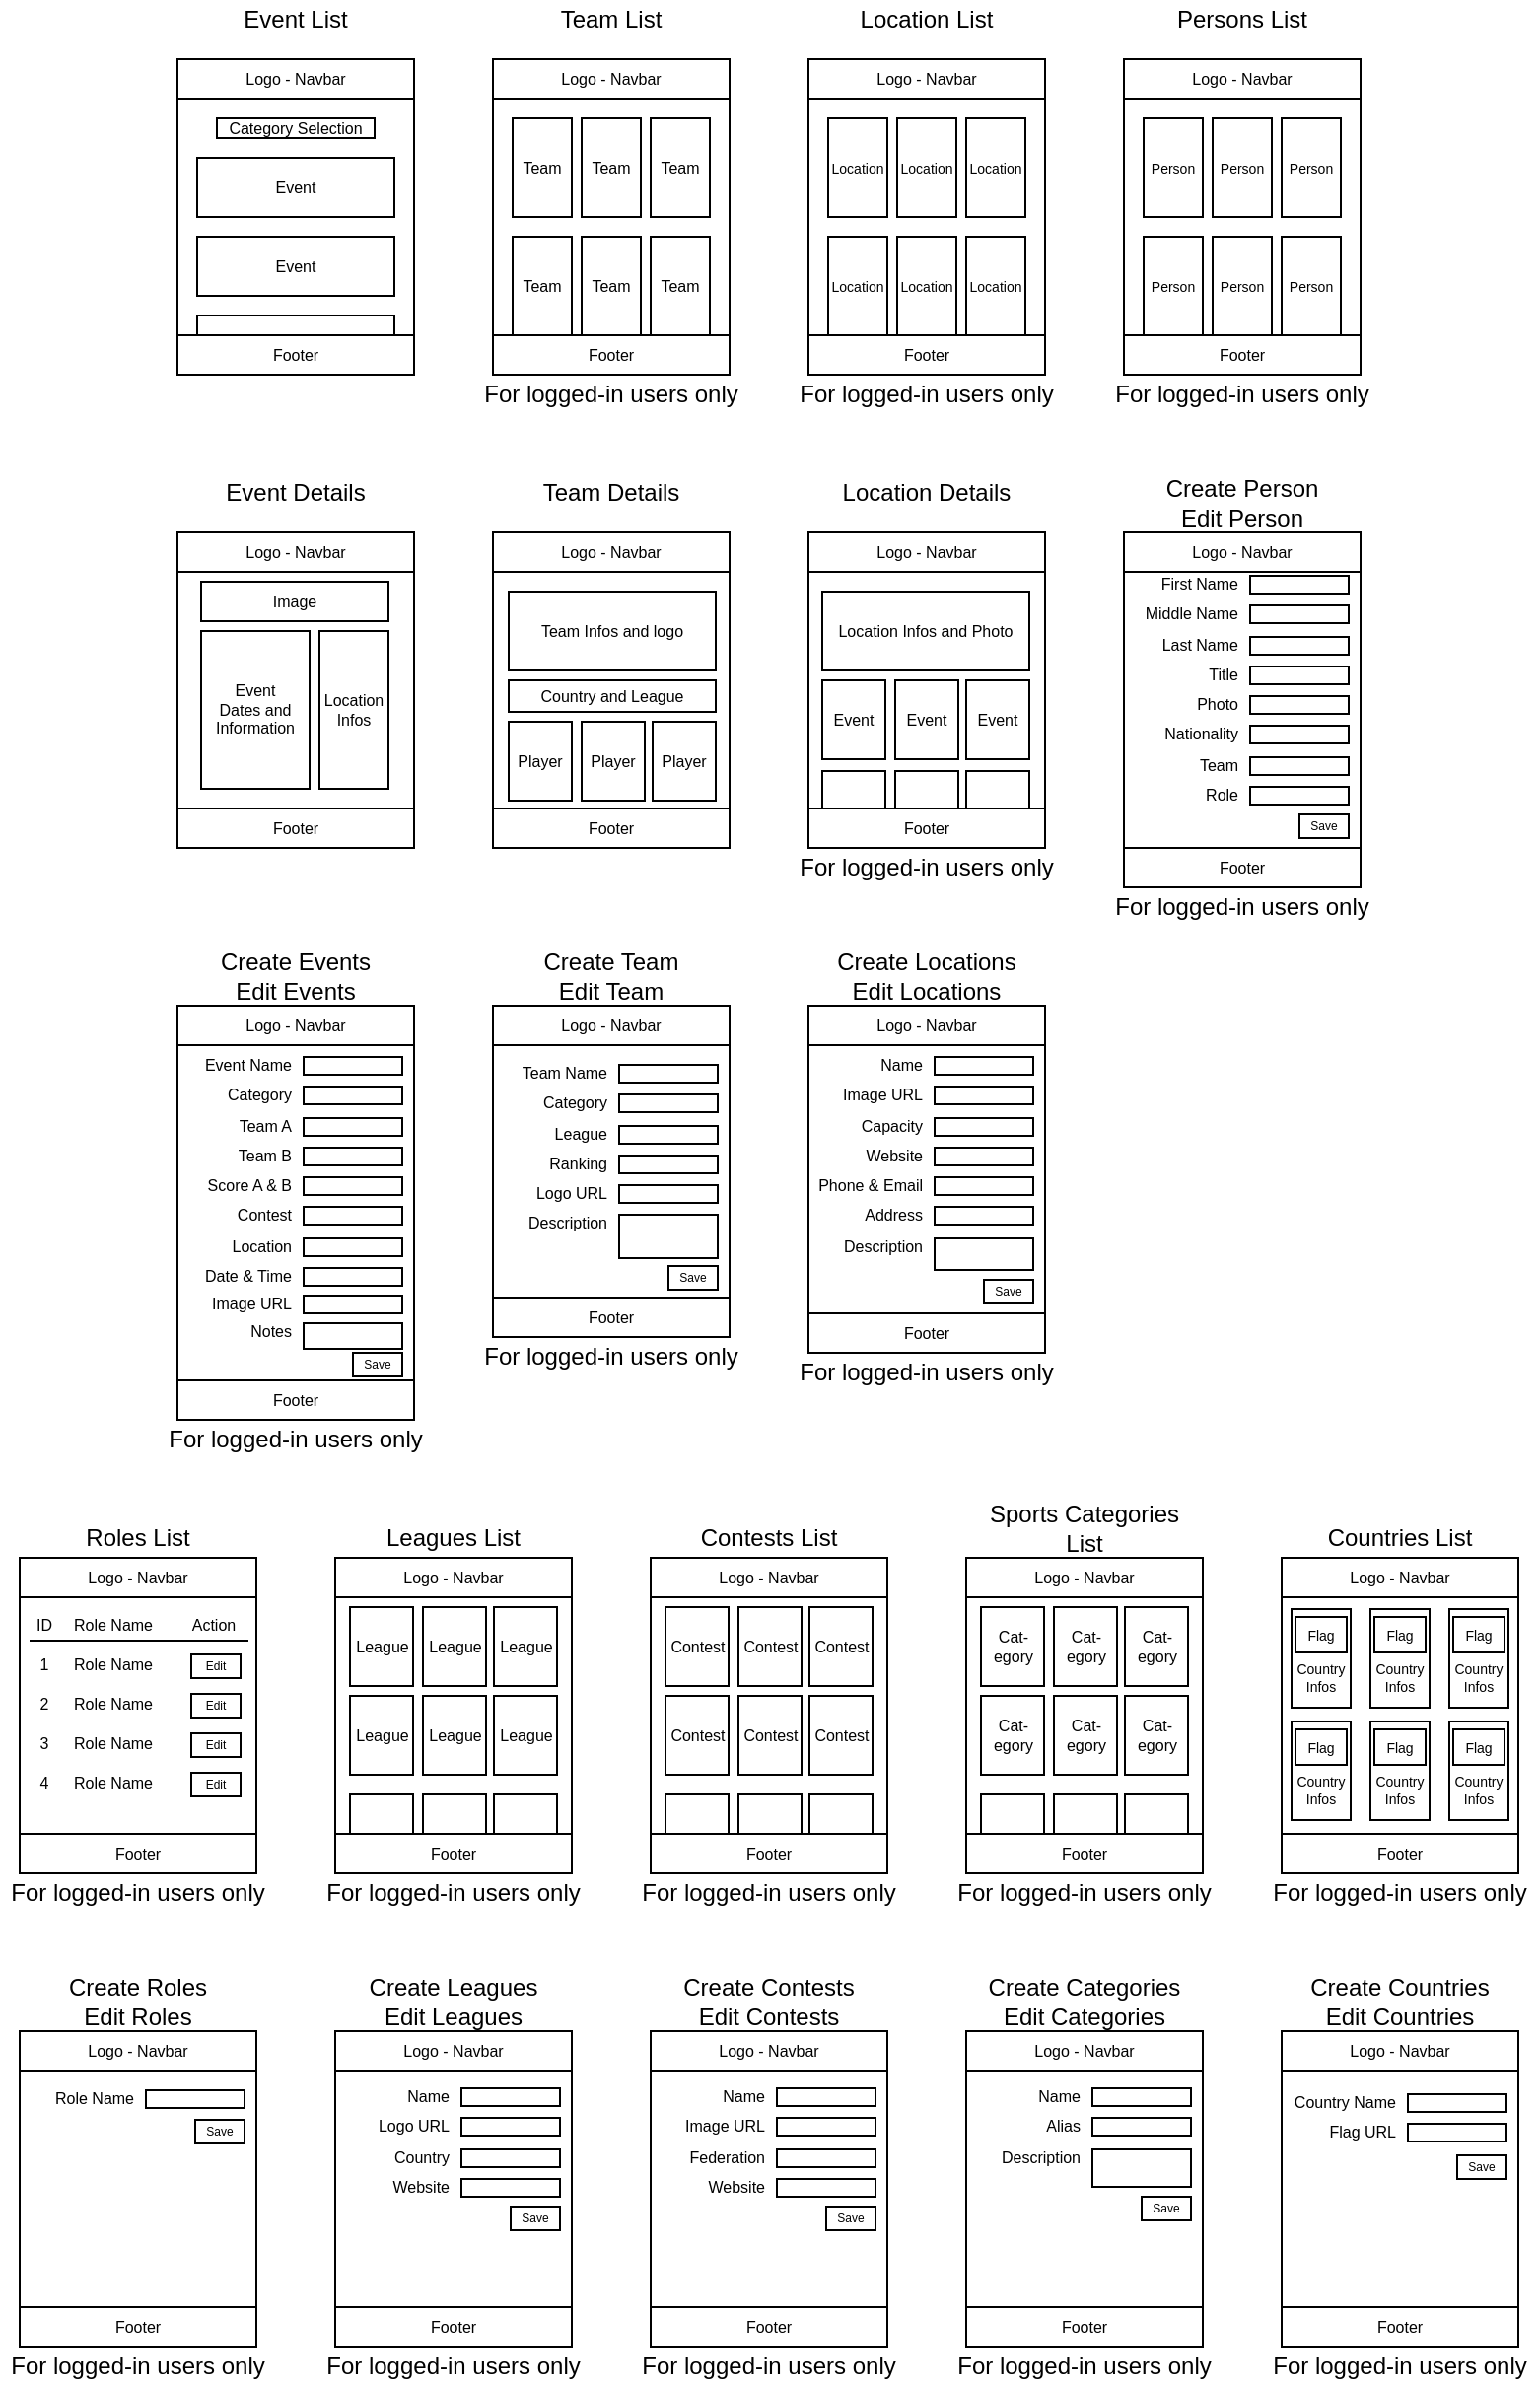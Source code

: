 <mxfile version="13.10.0" type="embed">
    <diagram id="fJSnS00RBcujVn7AnnP6" name="Page-1">
        <mxGraphModel dx="651" dy="329" grid="1" gridSize="10" guides="1" tooltips="1" connect="1" arrows="1" fold="1" page="1" pageScale="1" pageWidth="827" pageHeight="1169" math="0" shadow="0">
            <root>
                <mxCell id="0"/>
                <mxCell id="1" parent="0"/>
                <mxCell id="2" value="" style="rounded=0;whiteSpace=wrap;html=1;" parent="1" vertex="1">
                    <mxGeometry x="120" y="80" width="120" height="160" as="geometry"/>
                </mxCell>
                <mxCell id="3" value="" style="rounded=0;whiteSpace=wrap;html=1;" parent="1" vertex="1">
                    <mxGeometry x="600" y="320" width="120" height="160" as="geometry"/>
                </mxCell>
                <mxCell id="4" value="" style="rounded=0;whiteSpace=wrap;html=1;" parent="1" vertex="1">
                    <mxGeometry x="440" y="560" width="120" height="160" as="geometry"/>
                </mxCell>
                <mxCell id="5" value="" style="rounded=0;whiteSpace=wrap;html=1;" parent="1" vertex="1">
                    <mxGeometry x="280" y="80" width="120" height="160" as="geometry"/>
                </mxCell>
                <mxCell id="6" value="" style="rounded=0;whiteSpace=wrap;html=1;" parent="1" vertex="1">
                    <mxGeometry x="440" y="80" width="120" height="160" as="geometry"/>
                </mxCell>
                <mxCell id="21" value="" style="rounded=0;whiteSpace=wrap;html=1;" parent="1" vertex="1">
                    <mxGeometry x="280" y="320" width="120" height="160" as="geometry"/>
                </mxCell>
                <mxCell id="22" value="" style="rounded=0;whiteSpace=wrap;html=1;" parent="1" vertex="1">
                    <mxGeometry x="440" y="320" width="120" height="160" as="geometry"/>
                </mxCell>
                <mxCell id="23" value="" style="rounded=0;whiteSpace=wrap;html=1;" parent="1" vertex="1">
                    <mxGeometry x="120" y="320" width="120" height="160" as="geometry"/>
                </mxCell>
                <mxCell id="43" value="" style="rounded=0;whiteSpace=wrap;html=1;" parent="1" vertex="1">
                    <mxGeometry x="600" y="80" width="120" height="160" as="geometry"/>
                </mxCell>
                <mxCell id="46" value="" style="rounded=0;whiteSpace=wrap;html=1;" parent="1" vertex="1">
                    <mxGeometry x="360" y="840" width="120" height="160" as="geometry"/>
                </mxCell>
                <mxCell id="47" value="" style="rounded=0;whiteSpace=wrap;html=1;" parent="1" vertex="1">
                    <mxGeometry x="520" y="840" width="120" height="160" as="geometry"/>
                </mxCell>
                <mxCell id="48" value="" style="rounded=0;whiteSpace=wrap;html=1;" parent="1" vertex="1">
                    <mxGeometry x="680" y="840" width="120" height="160" as="geometry"/>
                </mxCell>
                <mxCell id="49" value="" style="rounded=0;whiteSpace=wrap;html=1;" parent="1" vertex="1">
                    <mxGeometry x="280" y="560" width="120" height="160" as="geometry"/>
                </mxCell>
                <mxCell id="51" value="" style="rounded=0;whiteSpace=wrap;html=1;" parent="1" vertex="1">
                    <mxGeometry x="200" y="1080" width="120" height="160" as="geometry"/>
                </mxCell>
                <mxCell id="52" value="" style="rounded=0;whiteSpace=wrap;html=1;" parent="1" vertex="1">
                    <mxGeometry x="360" y="1080" width="120" height="160" as="geometry"/>
                </mxCell>
                <mxCell id="53" value="" style="rounded=0;whiteSpace=wrap;html=1;" parent="1" vertex="1">
                    <mxGeometry x="520" y="1080" width="120" height="160" as="geometry"/>
                </mxCell>
                <mxCell id="54" value="" style="rounded=0;whiteSpace=wrap;html=1;" parent="1" vertex="1">
                    <mxGeometry x="680" y="1080" width="120" height="160" as="geometry"/>
                </mxCell>
                <mxCell id="69" value="" style="rounded=0;whiteSpace=wrap;html=1;" parent="1" vertex="1">
                    <mxGeometry x="120" y="560" width="120" height="190" as="geometry"/>
                </mxCell>
                <mxCell id="134" value="For logged-in users only" style="text;html=1;strokeColor=none;fillColor=none;align=center;verticalAlign=middle;whiteSpace=wrap;rounded=0;" parent="1" vertex="1">
                    <mxGeometry x="270" y="240" width="140" height="20" as="geometry"/>
                </mxCell>
                <mxCell id="140" value="" style="rounded=0;whiteSpace=wrap;html=1;" vertex="1" parent="1">
                    <mxGeometry x="40" y="840" width="120" height="160" as="geometry"/>
                </mxCell>
                <mxCell id="141" value="" style="rounded=0;whiteSpace=wrap;html=1;" vertex="1" parent="1">
                    <mxGeometry x="200" y="840" width="120" height="160" as="geometry"/>
                </mxCell>
                <mxCell id="142" value="" style="rounded=0;whiteSpace=wrap;html=1;" vertex="1" parent="1">
                    <mxGeometry x="40" y="1080" width="120" height="160" as="geometry"/>
                </mxCell>
                <mxCell id="143" value="Event List" style="text;html=1;strokeColor=none;fillColor=none;align=center;verticalAlign=middle;whiteSpace=wrap;rounded=0;" vertex="1" parent="1">
                    <mxGeometry x="120" y="50" width="120" height="20" as="geometry"/>
                </mxCell>
                <mxCell id="144" value="Team List" style="text;html=1;strokeColor=none;fillColor=none;align=center;verticalAlign=middle;whiteSpace=wrap;rounded=0;" vertex="1" parent="1">
                    <mxGeometry x="280" y="50" width="120" height="20" as="geometry"/>
                </mxCell>
                <mxCell id="145" value="Location List" style="text;html=1;strokeColor=none;fillColor=none;align=center;verticalAlign=middle;whiteSpace=wrap;rounded=0;" vertex="1" parent="1">
                    <mxGeometry x="440" y="50" width="120" height="20" as="geometry"/>
                </mxCell>
                <mxCell id="146" value="Persons List" style="text;html=1;strokeColor=none;fillColor=none;align=center;verticalAlign=middle;whiteSpace=wrap;rounded=0;" vertex="1" parent="1">
                    <mxGeometry x="600" y="50" width="120" height="20" as="geometry"/>
                </mxCell>
                <mxCell id="147" value="For logged-in users only" style="text;html=1;strokeColor=none;fillColor=none;align=center;verticalAlign=middle;whiteSpace=wrap;rounded=0;" vertex="1" parent="1">
                    <mxGeometry x="430" y="240" width="140" height="20" as="geometry"/>
                </mxCell>
                <mxCell id="148" value="For logged-in users only" style="text;html=1;strokeColor=none;fillColor=none;align=center;verticalAlign=middle;whiteSpace=wrap;rounded=0;" vertex="1" parent="1">
                    <mxGeometry x="590" y="240" width="140" height="20" as="geometry"/>
                </mxCell>
                <mxCell id="149" value="Event Details" style="text;html=1;strokeColor=none;fillColor=none;align=center;verticalAlign=middle;whiteSpace=wrap;rounded=0;" vertex="1" parent="1">
                    <mxGeometry x="120" y="290" width="120" height="20" as="geometry"/>
                </mxCell>
                <mxCell id="150" value="Team Details" style="text;html=1;strokeColor=none;fillColor=none;align=center;verticalAlign=middle;whiteSpace=wrap;rounded=0;" vertex="1" parent="1">
                    <mxGeometry x="280" y="290" width="120" height="20" as="geometry"/>
                </mxCell>
                <mxCell id="151" value="Location Details" style="text;html=1;strokeColor=none;fillColor=none;align=center;verticalAlign=middle;whiteSpace=wrap;rounded=0;" vertex="1" parent="1">
                    <mxGeometry x="440" y="290" width="120" height="20" as="geometry"/>
                </mxCell>
                <mxCell id="154" value="For logged-in users only" style="text;html=1;strokeColor=none;fillColor=none;align=center;verticalAlign=middle;whiteSpace=wrap;rounded=0;" vertex="1" parent="1">
                    <mxGeometry x="430" y="480" width="140" height="20" as="geometry"/>
                </mxCell>
                <mxCell id="156" value="For logged-in users only" style="text;html=1;strokeColor=none;fillColor=none;align=center;verticalAlign=middle;whiteSpace=wrap;rounded=0;" vertex="1" parent="1">
                    <mxGeometry x="110" y="770" width="140" height="20" as="geometry"/>
                </mxCell>
                <mxCell id="157" value="For logged-in users only" style="text;html=1;strokeColor=none;fillColor=none;align=center;verticalAlign=middle;whiteSpace=wrap;rounded=0;" vertex="1" parent="1">
                    <mxGeometry x="270" y="728" width="140" height="20" as="geometry"/>
                </mxCell>
                <mxCell id="158" value="For logged-in users only" style="text;html=1;strokeColor=none;fillColor=none;align=center;verticalAlign=middle;whiteSpace=wrap;rounded=0;" vertex="1" parent="1">
                    <mxGeometry x="430" y="736" width="140" height="20" as="geometry"/>
                </mxCell>
                <mxCell id="159" value="For logged-in users only" style="text;html=1;strokeColor=none;fillColor=none;align=center;verticalAlign=middle;whiteSpace=wrap;rounded=0;" vertex="1" parent="1">
                    <mxGeometry x="590" y="500" width="140" height="20" as="geometry"/>
                </mxCell>
                <mxCell id="160" value="Create Events&lt;br&gt;Edit Events" style="text;html=1;strokeColor=none;fillColor=none;align=center;verticalAlign=middle;whiteSpace=wrap;rounded=0;" vertex="1" parent="1">
                    <mxGeometry x="120" y="530" width="120" height="30" as="geometry"/>
                </mxCell>
                <mxCell id="161" value="Create Team&lt;br&gt;Edit Team" style="text;html=1;strokeColor=none;fillColor=none;align=center;verticalAlign=middle;whiteSpace=wrap;rounded=0;" vertex="1" parent="1">
                    <mxGeometry x="280" y="530" width="120" height="30" as="geometry"/>
                </mxCell>
                <mxCell id="162" value="Create Locations&lt;br&gt;Edit Locations" style="text;html=1;strokeColor=none;fillColor=none;align=center;verticalAlign=middle;whiteSpace=wrap;rounded=0;" vertex="1" parent="1">
                    <mxGeometry x="440" y="530" width="120" height="30" as="geometry"/>
                </mxCell>
                <mxCell id="163" value="Create Person&lt;br&gt;Edit Person" style="text;html=1;strokeColor=none;fillColor=none;align=center;verticalAlign=middle;whiteSpace=wrap;rounded=0;" vertex="1" parent="1">
                    <mxGeometry x="600" y="290" width="120" height="30" as="geometry"/>
                </mxCell>
                <mxCell id="164" value="Create Roles&lt;br&gt;Edit Roles" style="text;html=1;strokeColor=none;fillColor=none;align=center;verticalAlign=middle;whiteSpace=wrap;rounded=0;" vertex="1" parent="1">
                    <mxGeometry x="40" y="1050" width="120" height="30" as="geometry"/>
                </mxCell>
                <mxCell id="165" value="Create Leagues&lt;br&gt;Edit Leagues" style="text;html=1;strokeColor=none;fillColor=none;align=center;verticalAlign=middle;whiteSpace=wrap;rounded=0;" vertex="1" parent="1">
                    <mxGeometry x="200" y="1050" width="120" height="30" as="geometry"/>
                </mxCell>
                <mxCell id="166" value="Create Contests&lt;br&gt;Edit Contests" style="text;html=1;strokeColor=none;fillColor=none;align=center;verticalAlign=middle;whiteSpace=wrap;rounded=0;" vertex="1" parent="1">
                    <mxGeometry x="360" y="1050" width="120" height="30" as="geometry"/>
                </mxCell>
                <mxCell id="167" value="Create Categories&lt;br&gt;Edit Categories" style="text;html=1;strokeColor=none;fillColor=none;align=center;verticalAlign=middle;whiteSpace=wrap;rounded=0;" vertex="1" parent="1">
                    <mxGeometry x="520" y="1050" width="120" height="30" as="geometry"/>
                </mxCell>
                <mxCell id="168" value="Create Countries&lt;br&gt;Edit Countries" style="text;html=1;strokeColor=none;fillColor=none;align=center;verticalAlign=middle;whiteSpace=wrap;rounded=0;" vertex="1" parent="1">
                    <mxGeometry x="680" y="1050" width="120" height="30" as="geometry"/>
                </mxCell>
                <mxCell id="169" value="Roles List" style="text;html=1;strokeColor=none;fillColor=none;align=center;verticalAlign=middle;whiteSpace=wrap;rounded=0;" vertex="1" parent="1">
                    <mxGeometry x="40" y="820" width="120" height="20" as="geometry"/>
                </mxCell>
                <mxCell id="170" value="Leagues List" style="text;html=1;strokeColor=none;fillColor=none;align=center;verticalAlign=middle;whiteSpace=wrap;rounded=0;" vertex="1" parent="1">
                    <mxGeometry x="200" y="820" width="120" height="20" as="geometry"/>
                </mxCell>
                <mxCell id="171" value="Contests List" style="text;html=1;strokeColor=none;fillColor=none;align=center;verticalAlign=middle;whiteSpace=wrap;rounded=0;" vertex="1" parent="1">
                    <mxGeometry x="360" y="820" width="120" height="20" as="geometry"/>
                </mxCell>
                <mxCell id="172" value="Sports Categories List" style="text;html=1;strokeColor=none;fillColor=none;align=center;verticalAlign=middle;whiteSpace=wrap;rounded=0;" vertex="1" parent="1">
                    <mxGeometry x="520" y="810" width="120" height="30" as="geometry"/>
                </mxCell>
                <mxCell id="173" value="Countries List" style="text;html=1;strokeColor=none;fillColor=none;align=center;verticalAlign=middle;whiteSpace=wrap;rounded=0;" vertex="1" parent="1">
                    <mxGeometry x="680" y="820" width="120" height="20" as="geometry"/>
                </mxCell>
                <mxCell id="174" value="For logged-in users only" style="text;html=1;strokeColor=none;fillColor=none;align=center;verticalAlign=middle;whiteSpace=wrap;rounded=0;" vertex="1" parent="1">
                    <mxGeometry x="30" y="1000" width="140" height="20" as="geometry"/>
                </mxCell>
                <mxCell id="175" value="For logged-in users only" style="text;html=1;strokeColor=none;fillColor=none;align=center;verticalAlign=middle;whiteSpace=wrap;rounded=0;" vertex="1" parent="1">
                    <mxGeometry x="190" y="1000" width="140" height="20" as="geometry"/>
                </mxCell>
                <mxCell id="176" value="For logged-in users only" style="text;html=1;strokeColor=none;fillColor=none;align=center;verticalAlign=middle;whiteSpace=wrap;rounded=0;" vertex="1" parent="1">
                    <mxGeometry x="350" y="1000" width="140" height="20" as="geometry"/>
                </mxCell>
                <mxCell id="177" value="For logged-in users only" style="text;html=1;strokeColor=none;fillColor=none;align=center;verticalAlign=middle;whiteSpace=wrap;rounded=0;" vertex="1" parent="1">
                    <mxGeometry x="510" y="1000" width="140" height="20" as="geometry"/>
                </mxCell>
                <mxCell id="178" value="For logged-in users only" style="text;html=1;strokeColor=none;fillColor=none;align=center;verticalAlign=middle;whiteSpace=wrap;rounded=0;" vertex="1" parent="1">
                    <mxGeometry x="670" y="1000" width="140" height="20" as="geometry"/>
                </mxCell>
                <mxCell id="179" value="For logged-in users only" style="text;html=1;strokeColor=none;fillColor=none;align=center;verticalAlign=middle;whiteSpace=wrap;rounded=0;" vertex="1" parent="1">
                    <mxGeometry x="30" y="1240" width="140" height="20" as="geometry"/>
                </mxCell>
                <mxCell id="180" value="For logged-in users only" style="text;html=1;strokeColor=none;fillColor=none;align=center;verticalAlign=middle;whiteSpace=wrap;rounded=0;" vertex="1" parent="1">
                    <mxGeometry x="190" y="1240" width="140" height="20" as="geometry"/>
                </mxCell>
                <mxCell id="181" value="For logged-in users only" style="text;html=1;strokeColor=none;fillColor=none;align=center;verticalAlign=middle;whiteSpace=wrap;rounded=0;" vertex="1" parent="1">
                    <mxGeometry x="350" y="1240" width="140" height="20" as="geometry"/>
                </mxCell>
                <mxCell id="182" value="For logged-in users only" style="text;html=1;strokeColor=none;fillColor=none;align=center;verticalAlign=middle;whiteSpace=wrap;rounded=0;" vertex="1" parent="1">
                    <mxGeometry x="510" y="1240" width="140" height="20" as="geometry"/>
                </mxCell>
                <mxCell id="183" value="For logged-in users only" style="text;html=1;strokeColor=none;fillColor=none;align=center;verticalAlign=middle;whiteSpace=wrap;rounded=0;" vertex="1" parent="1">
                    <mxGeometry x="670" y="1240" width="140" height="20" as="geometry"/>
                </mxCell>
                <mxCell id="184" value="Logo - Navbar" style="rounded=0;whiteSpace=wrap;html=1;fontSize=8;" vertex="1" parent="1">
                    <mxGeometry x="280" y="80" width="120" height="20" as="geometry"/>
                </mxCell>
                <mxCell id="185" value="Footer" style="rounded=0;whiteSpace=wrap;html=1;fontSize=8;" vertex="1" parent="1">
                    <mxGeometry x="120" y="220" width="120" height="20" as="geometry"/>
                </mxCell>
                <mxCell id="186" value="Logo - Navbar" style="rounded=0;whiteSpace=wrap;html=1;fontSize=8;" vertex="1" parent="1">
                    <mxGeometry x="120" y="80" width="120" height="20" as="geometry"/>
                </mxCell>
                <mxCell id="187" value="Footer" style="rounded=0;whiteSpace=wrap;html=1;fontSize=8;" vertex="1" parent="1">
                    <mxGeometry x="280" y="220" width="120" height="20" as="geometry"/>
                </mxCell>
                <mxCell id="188" value="Logo - Navbar" style="rounded=0;whiteSpace=wrap;html=1;fontSize=8;" vertex="1" parent="1">
                    <mxGeometry x="440" y="80" width="120" height="20" as="geometry"/>
                </mxCell>
                <mxCell id="189" value="Footer" style="rounded=0;whiteSpace=wrap;html=1;fontSize=8;" vertex="1" parent="1">
                    <mxGeometry x="440" y="220" width="120" height="20" as="geometry"/>
                </mxCell>
                <mxCell id="190" value="Logo - Navbar" style="rounded=0;whiteSpace=wrap;html=1;fontSize=8;" vertex="1" parent="1">
                    <mxGeometry x="600" y="80" width="120" height="20" as="geometry"/>
                </mxCell>
                <mxCell id="191" value="Footer" style="rounded=0;whiteSpace=wrap;html=1;fontSize=8;" vertex="1" parent="1">
                    <mxGeometry x="600" y="220" width="120" height="20" as="geometry"/>
                </mxCell>
                <mxCell id="200" value="Logo - Navbar" style="rounded=0;whiteSpace=wrap;html=1;fontSize=8;" vertex="1" parent="1">
                    <mxGeometry x="280" y="320" width="120" height="20" as="geometry"/>
                </mxCell>
                <mxCell id="201" value="Footer" style="rounded=0;whiteSpace=wrap;html=1;fontSize=8;" vertex="1" parent="1">
                    <mxGeometry x="120" y="460" width="120" height="20" as="geometry"/>
                </mxCell>
                <mxCell id="202" value="Logo - Navbar" style="rounded=0;whiteSpace=wrap;html=1;fontSize=8;" vertex="1" parent="1">
                    <mxGeometry x="120" y="320" width="120" height="20" as="geometry"/>
                </mxCell>
                <mxCell id="203" value="Footer" style="rounded=0;whiteSpace=wrap;html=1;fontSize=8;" vertex="1" parent="1">
                    <mxGeometry x="280" y="460" width="120" height="20" as="geometry"/>
                </mxCell>
                <mxCell id="204" value="Logo - Navbar" style="rounded=0;whiteSpace=wrap;html=1;fontSize=8;" vertex="1" parent="1">
                    <mxGeometry x="440" y="320" width="120" height="20" as="geometry"/>
                </mxCell>
                <mxCell id="205" value="Footer" style="rounded=0;whiteSpace=wrap;html=1;fontSize=8;" vertex="1" parent="1">
                    <mxGeometry x="440" y="460" width="120" height="20" as="geometry"/>
                </mxCell>
                <mxCell id="206" value="Logo - Navbar" style="rounded=0;whiteSpace=wrap;html=1;fontSize=8;" vertex="1" parent="1">
                    <mxGeometry x="600" y="320" width="120" height="20" as="geometry"/>
                </mxCell>
                <mxCell id="207" value="Footer" style="rounded=0;whiteSpace=wrap;html=1;fontSize=8;" vertex="1" parent="1">
                    <mxGeometry x="600" y="480" width="120" height="20" as="geometry"/>
                </mxCell>
                <mxCell id="208" value="Logo - Navbar" style="rounded=0;whiteSpace=wrap;html=1;fontSize=8;" vertex="1" parent="1">
                    <mxGeometry x="280" y="560" width="120" height="20" as="geometry"/>
                </mxCell>
                <mxCell id="209" value="Footer" style="rounded=0;whiteSpace=wrap;html=1;fontSize=8;" vertex="1" parent="1">
                    <mxGeometry x="120" y="750" width="120" height="20" as="geometry"/>
                </mxCell>
                <mxCell id="210" value="Logo - Navbar" style="rounded=0;whiteSpace=wrap;html=1;fontSize=8;" vertex="1" parent="1">
                    <mxGeometry x="120" y="560" width="120" height="20" as="geometry"/>
                </mxCell>
                <mxCell id="211" value="Footer" style="rounded=0;whiteSpace=wrap;html=1;fontSize=8;" vertex="1" parent="1">
                    <mxGeometry x="280" y="708" width="120" height="20" as="geometry"/>
                </mxCell>
                <mxCell id="212" value="Logo - Navbar" style="rounded=0;whiteSpace=wrap;html=1;fontSize=8;" vertex="1" parent="1">
                    <mxGeometry x="440" y="560" width="120" height="20" as="geometry"/>
                </mxCell>
                <mxCell id="213" value="Footer" style="rounded=0;whiteSpace=wrap;html=1;fontSize=8;" vertex="1" parent="1">
                    <mxGeometry x="440" y="716" width="120" height="20" as="geometry"/>
                </mxCell>
                <mxCell id="216" value="Logo - Navbar" style="rounded=0;whiteSpace=wrap;html=1;fontSize=8;" vertex="1" parent="1">
                    <mxGeometry x="200" y="840" width="120" height="20" as="geometry"/>
                </mxCell>
                <mxCell id="217" value="Footer" style="rounded=0;whiteSpace=wrap;html=1;fontSize=8;" vertex="1" parent="1">
                    <mxGeometry x="40" y="980" width="120" height="20" as="geometry"/>
                </mxCell>
                <mxCell id="218" value="Logo - Navbar" style="rounded=0;whiteSpace=wrap;html=1;fontSize=8;" vertex="1" parent="1">
                    <mxGeometry x="40" y="840" width="120" height="20" as="geometry"/>
                </mxCell>
                <mxCell id="219" value="Footer" style="rounded=0;whiteSpace=wrap;html=1;fontSize=8;" vertex="1" parent="1">
                    <mxGeometry x="200" y="980" width="120" height="20" as="geometry"/>
                </mxCell>
                <mxCell id="220" value="Logo - Navbar" style="rounded=0;whiteSpace=wrap;html=1;fontSize=8;" vertex="1" parent="1">
                    <mxGeometry x="360" y="840" width="120" height="20" as="geometry"/>
                </mxCell>
                <mxCell id="221" value="Footer" style="rounded=0;whiteSpace=wrap;html=1;fontSize=8;" vertex="1" parent="1">
                    <mxGeometry x="360" y="980" width="120" height="20" as="geometry"/>
                </mxCell>
                <mxCell id="222" value="Logo - Navbar" style="rounded=0;whiteSpace=wrap;html=1;fontSize=8;" vertex="1" parent="1">
                    <mxGeometry x="520" y="840" width="120" height="20" as="geometry"/>
                </mxCell>
                <mxCell id="223" value="Footer" style="rounded=0;whiteSpace=wrap;html=1;fontSize=8;" vertex="1" parent="1">
                    <mxGeometry x="520" y="980" width="120" height="20" as="geometry"/>
                </mxCell>
                <mxCell id="224" value="Logo - Navbar" style="rounded=0;whiteSpace=wrap;html=1;fontSize=8;" vertex="1" parent="1">
                    <mxGeometry x="680" y="840" width="120" height="20" as="geometry"/>
                </mxCell>
                <mxCell id="225" value="Footer" style="rounded=0;whiteSpace=wrap;html=1;fontSize=8;" vertex="1" parent="1">
                    <mxGeometry x="680" y="980" width="120" height="20" as="geometry"/>
                </mxCell>
                <mxCell id="226" value="Logo - Navbar" style="rounded=0;whiteSpace=wrap;html=1;fontSize=8;" vertex="1" parent="1">
                    <mxGeometry x="200" y="1080" width="120" height="20" as="geometry"/>
                </mxCell>
                <mxCell id="227" value="Footer" style="rounded=0;whiteSpace=wrap;html=1;fontSize=8;" vertex="1" parent="1">
                    <mxGeometry x="40" y="1220" width="120" height="20" as="geometry"/>
                </mxCell>
                <mxCell id="228" value="Logo - Navbar" style="rounded=0;whiteSpace=wrap;html=1;fontSize=8;" vertex="1" parent="1">
                    <mxGeometry x="40" y="1080" width="120" height="20" as="geometry"/>
                </mxCell>
                <mxCell id="229" value="Footer" style="rounded=0;whiteSpace=wrap;html=1;fontSize=8;" vertex="1" parent="1">
                    <mxGeometry x="200" y="1220" width="120" height="20" as="geometry"/>
                </mxCell>
                <mxCell id="230" value="Logo - Navbar" style="rounded=0;whiteSpace=wrap;html=1;fontSize=8;" vertex="1" parent="1">
                    <mxGeometry x="360" y="1080" width="120" height="20" as="geometry"/>
                </mxCell>
                <mxCell id="231" value="Footer" style="rounded=0;whiteSpace=wrap;html=1;fontSize=8;" vertex="1" parent="1">
                    <mxGeometry x="360" y="1220" width="120" height="20" as="geometry"/>
                </mxCell>
                <mxCell id="232" value="Logo - Navbar" style="rounded=0;whiteSpace=wrap;html=1;fontSize=8;" vertex="1" parent="1">
                    <mxGeometry x="520" y="1080" width="120" height="20" as="geometry"/>
                </mxCell>
                <mxCell id="233" value="Footer" style="rounded=0;whiteSpace=wrap;html=1;fontSize=8;" vertex="1" parent="1">
                    <mxGeometry x="520" y="1220" width="120" height="20" as="geometry"/>
                </mxCell>
                <mxCell id="234" value="Logo - Navbar" style="rounded=0;whiteSpace=wrap;html=1;fontSize=8;" vertex="1" parent="1">
                    <mxGeometry x="680" y="1080" width="120" height="20" as="geometry"/>
                </mxCell>
                <mxCell id="235" value="Footer" style="rounded=0;whiteSpace=wrap;html=1;fontSize=8;" vertex="1" parent="1">
                    <mxGeometry x="680" y="1220" width="120" height="20" as="geometry"/>
                </mxCell>
                <mxCell id="236" value="&lt;font style=&quot;font-size: 8px;&quot;&gt;Event&lt;/font&gt;" style="rounded=0;whiteSpace=wrap;html=1;fontSize=8;" vertex="1" parent="1">
                    <mxGeometry x="130" y="130" width="100" height="30" as="geometry"/>
                </mxCell>
                <mxCell id="237" value="Event" style="rounded=0;whiteSpace=wrap;html=1;fontSize=8;" vertex="1" parent="1">
                    <mxGeometry x="130" y="170" width="100" height="30" as="geometry"/>
                </mxCell>
                <mxCell id="238" value="" style="rounded=0;whiteSpace=wrap;html=1;" vertex="1" parent="1">
                    <mxGeometry x="130" y="210" width="100" height="10" as="geometry"/>
                </mxCell>
                <mxCell id="239" value="Team" style="rounded=0;whiteSpace=wrap;html=1;fontSize=8;" vertex="1" parent="1">
                    <mxGeometry x="290" y="110" width="30" height="50" as="geometry"/>
                </mxCell>
                <mxCell id="240" value="&lt;span style=&quot;font-size: 8px;&quot;&gt;Team&lt;/span&gt;" style="rounded=0;whiteSpace=wrap;html=1;fontSize=8;" vertex="1" parent="1">
                    <mxGeometry x="360" y="110" width="30" height="50" as="geometry"/>
                </mxCell>
                <mxCell id="241" value="&lt;span style=&quot;font-size: 8px;&quot;&gt;Team&lt;/span&gt;" style="rounded=0;whiteSpace=wrap;html=1;fontSize=8;" vertex="1" parent="1">
                    <mxGeometry x="325" y="110" width="30" height="50" as="geometry"/>
                </mxCell>
                <mxCell id="243" value="&lt;span style=&quot;font-size: 8px;&quot;&gt;Team&lt;/span&gt;" style="rounded=0;whiteSpace=wrap;html=1;fontSize=8;" vertex="1" parent="1">
                    <mxGeometry x="290" y="170" width="30" height="50" as="geometry"/>
                </mxCell>
                <mxCell id="244" value="&lt;span style=&quot;font-size: 8px;&quot;&gt;Team&lt;/span&gt;" style="rounded=0;whiteSpace=wrap;html=1;fontSize=8;" vertex="1" parent="1">
                    <mxGeometry x="360" y="170" width="30" height="50" as="geometry"/>
                </mxCell>
                <mxCell id="245" value="&lt;span style=&quot;font-size: 8px;&quot;&gt;Team&lt;/span&gt;" style="rounded=0;whiteSpace=wrap;html=1;fontSize=8;" vertex="1" parent="1">
                    <mxGeometry x="325" y="170" width="30" height="50" as="geometry"/>
                </mxCell>
                <mxCell id="246" value="&lt;font style=&quot;font-size: 8px;&quot;&gt;Category Selection&lt;/font&gt;" style="rounded=0;whiteSpace=wrap;html=1;fontSize=8;" vertex="1" parent="1">
                    <mxGeometry x="140" y="110" width="80" height="10" as="geometry"/>
                </mxCell>
                <mxCell id="247" value="&lt;font style=&quot;font-size: 7px&quot;&gt;Location&lt;/font&gt;" style="rounded=0;whiteSpace=wrap;html=1;fontSize=8;" vertex="1" parent="1">
                    <mxGeometry x="450" y="110" width="30" height="50" as="geometry"/>
                </mxCell>
                <mxCell id="248" value="&lt;span style=&quot;font-size: 7px&quot;&gt;Location&lt;/span&gt;" style="rounded=0;whiteSpace=wrap;html=1;fontSize=8;" vertex="1" parent="1">
                    <mxGeometry x="520" y="110" width="30" height="50" as="geometry"/>
                </mxCell>
                <mxCell id="249" value="&lt;span style=&quot;font-size: 7px&quot;&gt;Location&lt;/span&gt;" style="rounded=0;whiteSpace=wrap;html=1;fontSize=8;" vertex="1" parent="1">
                    <mxGeometry x="485" y="110" width="30" height="50" as="geometry"/>
                </mxCell>
                <mxCell id="250" value="&lt;span style=&quot;font-size: 7px&quot;&gt;Location&lt;/span&gt;" style="rounded=0;whiteSpace=wrap;html=1;fontSize=8;" vertex="1" parent="1">
                    <mxGeometry x="450" y="170" width="30" height="50" as="geometry"/>
                </mxCell>
                <mxCell id="251" value="&lt;span style=&quot;font-size: 7px&quot;&gt;Location&lt;/span&gt;" style="rounded=0;whiteSpace=wrap;html=1;fontSize=8;" vertex="1" parent="1">
                    <mxGeometry x="520" y="170" width="30" height="50" as="geometry"/>
                </mxCell>
                <mxCell id="252" value="&lt;span style=&quot;font-size: 7px&quot;&gt;Location&lt;/span&gt;" style="rounded=0;whiteSpace=wrap;html=1;fontSize=8;" vertex="1" parent="1">
                    <mxGeometry x="485" y="170" width="30" height="50" as="geometry"/>
                </mxCell>
                <mxCell id="253" value="&lt;span style=&quot;font-size: 8px&quot;&gt;Image&lt;/span&gt;" style="rounded=0;whiteSpace=wrap;html=1;fontSize=8;" vertex="1" parent="1">
                    <mxGeometry x="132" y="345" width="95" height="20" as="geometry"/>
                </mxCell>
                <mxCell id="254" value="Event&lt;br&gt;Dates and Information" style="rounded=0;whiteSpace=wrap;html=1;fontSize=8;" vertex="1" parent="1">
                    <mxGeometry x="132" y="370" width="55" height="80" as="geometry"/>
                </mxCell>
                <mxCell id="255" value="Location&lt;br&gt;Infos" style="rounded=0;whiteSpace=wrap;html=1;fontSize=8;" vertex="1" parent="1">
                    <mxGeometry x="192" y="370" width="35" height="80" as="geometry"/>
                </mxCell>
                <mxCell id="257" value="Player" style="rounded=0;whiteSpace=wrap;html=1;fontSize=8;" vertex="1" parent="1">
                    <mxGeometry x="288" y="416" width="32" height="40" as="geometry"/>
                </mxCell>
                <mxCell id="259" value="Team Infos and logo" style="rounded=0;whiteSpace=wrap;html=1;fontSize=8;" vertex="1" parent="1">
                    <mxGeometry x="288" y="350" width="105" height="40" as="geometry"/>
                </mxCell>
                <mxCell id="260" value="Country and League" style="rounded=0;whiteSpace=wrap;html=1;fontSize=8;" vertex="1" parent="1">
                    <mxGeometry x="288" y="395" width="105" height="16" as="geometry"/>
                </mxCell>
                <mxCell id="262" value="Player" style="rounded=0;whiteSpace=wrap;html=1;fontSize=8;" vertex="1" parent="1">
                    <mxGeometry x="361" y="416" width="32" height="40" as="geometry"/>
                </mxCell>
                <mxCell id="263" value="Player" style="rounded=0;whiteSpace=wrap;html=1;fontSize=8;" vertex="1" parent="1">
                    <mxGeometry x="325" y="416" width="32" height="40" as="geometry"/>
                </mxCell>
                <mxCell id="264" value="&lt;font style=&quot;font-size: 7px&quot;&gt;Person&lt;/font&gt;" style="rounded=0;whiteSpace=wrap;html=1;fontSize=8;" vertex="1" parent="1">
                    <mxGeometry x="610" y="110" width="30" height="50" as="geometry"/>
                </mxCell>
                <mxCell id="265" value="&lt;span style=&quot;font-size: 7px&quot;&gt;Person&lt;/span&gt;" style="rounded=0;whiteSpace=wrap;html=1;fontSize=8;" vertex="1" parent="1">
                    <mxGeometry x="680" y="110" width="30" height="50" as="geometry"/>
                </mxCell>
                <mxCell id="266" value="&lt;span style=&quot;font-size: 7px&quot;&gt;Person&lt;/span&gt;" style="rounded=0;whiteSpace=wrap;html=1;fontSize=8;" vertex="1" parent="1">
                    <mxGeometry x="645" y="110" width="30" height="50" as="geometry"/>
                </mxCell>
                <mxCell id="267" value="&lt;span style=&quot;font-size: 7px&quot;&gt;Person&lt;/span&gt;" style="rounded=0;whiteSpace=wrap;html=1;fontSize=8;" vertex="1" parent="1">
                    <mxGeometry x="610" y="170" width="30" height="50" as="geometry"/>
                </mxCell>
                <mxCell id="268" value="&lt;span style=&quot;font-size: 7px&quot;&gt;Person&lt;/span&gt;" style="rounded=0;whiteSpace=wrap;html=1;fontSize=8;" vertex="1" parent="1">
                    <mxGeometry x="680" y="170" width="30" height="50" as="geometry"/>
                </mxCell>
                <mxCell id="269" value="&lt;span style=&quot;font-size: 7px&quot;&gt;Person&lt;/span&gt;" style="rounded=0;whiteSpace=wrap;html=1;fontSize=8;" vertex="1" parent="1">
                    <mxGeometry x="645" y="170" width="30" height="50" as="geometry"/>
                </mxCell>
                <mxCell id="270" value="Event" style="rounded=0;whiteSpace=wrap;html=1;fontSize=8;" vertex="1" parent="1">
                    <mxGeometry x="447" y="395" width="32" height="40" as="geometry"/>
                </mxCell>
                <mxCell id="271" value="Location Infos and Photo" style="rounded=0;whiteSpace=wrap;html=1;fontSize=8;" vertex="1" parent="1">
                    <mxGeometry x="447" y="350" width="105" height="40" as="geometry"/>
                </mxCell>
                <mxCell id="272" value="Event" style="rounded=0;whiteSpace=wrap;html=1;fontSize=8;" vertex="1" parent="1">
                    <mxGeometry x="520" y="395" width="32" height="40" as="geometry"/>
                </mxCell>
                <mxCell id="273" value="Event" style="rounded=0;whiteSpace=wrap;html=1;fontSize=8;" vertex="1" parent="1">
                    <mxGeometry x="484" y="395" width="32" height="40" as="geometry"/>
                </mxCell>
                <mxCell id="274" value="" style="rounded=0;whiteSpace=wrap;html=1;fontSize=8;" vertex="1" parent="1">
                    <mxGeometry x="447" y="441" width="32" height="19" as="geometry"/>
                </mxCell>
                <mxCell id="275" value="" style="rounded=0;whiteSpace=wrap;html=1;fontSize=8;" vertex="1" parent="1">
                    <mxGeometry x="520" y="441" width="32" height="19" as="geometry"/>
                </mxCell>
                <mxCell id="276" value="" style="rounded=0;whiteSpace=wrap;html=1;fontSize=8;" vertex="1" parent="1">
                    <mxGeometry x="484" y="441" width="32" height="19" as="geometry"/>
                </mxCell>
                <mxCell id="278" value="First Name" style="text;html=1;strokeColor=none;fillColor=none;align=right;verticalAlign=middle;whiteSpace=wrap;rounded=0;fontSize=8;" vertex="1" parent="1">
                    <mxGeometry x="605" y="341" width="55" height="10" as="geometry"/>
                </mxCell>
                <mxCell id="279" value="Middle Name" style="text;html=1;strokeColor=none;fillColor=none;align=right;verticalAlign=middle;whiteSpace=wrap;rounded=0;fontSize=8;" vertex="1" parent="1">
                    <mxGeometry x="605" y="356" width="55" height="10" as="geometry"/>
                </mxCell>
                <mxCell id="280" value="Last Name" style="text;html=1;strokeColor=none;fillColor=none;align=right;verticalAlign=middle;whiteSpace=wrap;rounded=0;fontSize=8;" vertex="1" parent="1">
                    <mxGeometry x="605" y="372" width="55" height="10" as="geometry"/>
                </mxCell>
                <mxCell id="281" value="Title" style="text;html=1;strokeColor=none;fillColor=none;align=right;verticalAlign=middle;whiteSpace=wrap;rounded=0;fontSize=8;" vertex="1" parent="1">
                    <mxGeometry x="605" y="387" width="55" height="10" as="geometry"/>
                </mxCell>
                <mxCell id="282" value="Photo" style="text;html=1;strokeColor=none;fillColor=none;align=right;verticalAlign=middle;whiteSpace=wrap;rounded=0;fontSize=8;" vertex="1" parent="1">
                    <mxGeometry x="605" y="402" width="55" height="10" as="geometry"/>
                </mxCell>
                <mxCell id="283" value="Nationality" style="text;html=1;strokeColor=none;fillColor=none;align=right;verticalAlign=middle;whiteSpace=wrap;rounded=0;fontSize=8;" vertex="1" parent="1">
                    <mxGeometry x="605" y="417" width="55" height="10" as="geometry"/>
                </mxCell>
                <mxCell id="284" value="Team" style="text;html=1;strokeColor=none;fillColor=none;align=right;verticalAlign=middle;whiteSpace=wrap;rounded=0;fontSize=8;" vertex="1" parent="1">
                    <mxGeometry x="605" y="433" width="55" height="10" as="geometry"/>
                </mxCell>
                <mxCell id="285" value="Role" style="text;html=1;strokeColor=none;fillColor=none;align=right;verticalAlign=middle;whiteSpace=wrap;rounded=0;fontSize=8;" vertex="1" parent="1">
                    <mxGeometry x="605" y="448" width="55" height="10" as="geometry"/>
                </mxCell>
                <mxCell id="286" value="" style="rounded=0;whiteSpace=wrap;html=1;fontSize=8;" vertex="1" parent="1">
                    <mxGeometry x="664" y="342" width="50" height="9" as="geometry"/>
                </mxCell>
                <mxCell id="289" value="" style="rounded=0;whiteSpace=wrap;html=1;fontSize=8;" vertex="1" parent="1">
                    <mxGeometry x="664" y="357" width="50" height="9" as="geometry"/>
                </mxCell>
                <mxCell id="290" value="" style="rounded=0;whiteSpace=wrap;html=1;fontSize=8;" vertex="1" parent="1">
                    <mxGeometry x="664" y="388" width="50" height="9" as="geometry"/>
                </mxCell>
                <mxCell id="291" value="" style="rounded=0;whiteSpace=wrap;html=1;fontSize=8;" vertex="1" parent="1">
                    <mxGeometry x="664" y="403" width="50" height="9" as="geometry"/>
                </mxCell>
                <mxCell id="292" value="" style="rounded=0;whiteSpace=wrap;html=1;fontSize=8;" vertex="1" parent="1">
                    <mxGeometry x="664" y="418" width="50" height="9" as="geometry"/>
                </mxCell>
                <mxCell id="293" value="" style="rounded=0;whiteSpace=wrap;html=1;fontSize=8;" vertex="1" parent="1">
                    <mxGeometry x="664" y="434" width="50" height="9" as="geometry"/>
                </mxCell>
                <mxCell id="294" value="" style="rounded=0;whiteSpace=wrap;html=1;fontSize=8;" vertex="1" parent="1">
                    <mxGeometry x="664" y="449" width="50" height="9" as="geometry"/>
                </mxCell>
                <mxCell id="295" value="" style="rounded=0;whiteSpace=wrap;html=1;fontSize=8;" vertex="1" parent="1">
                    <mxGeometry x="664" y="373" width="50" height="9" as="geometry"/>
                </mxCell>
                <mxCell id="296" value="Event Name" style="text;html=1;strokeColor=none;fillColor=none;align=right;verticalAlign=middle;whiteSpace=wrap;rounded=0;fontSize=8;" vertex="1" parent="1">
                    <mxGeometry x="125" y="585" width="55" height="10" as="geometry"/>
                </mxCell>
                <mxCell id="297" value="Category" style="text;html=1;strokeColor=none;fillColor=none;align=right;verticalAlign=middle;whiteSpace=wrap;rounded=0;fontSize=8;" vertex="1" parent="1">
                    <mxGeometry x="125" y="600" width="55" height="10" as="geometry"/>
                </mxCell>
                <mxCell id="298" value="Team A" style="text;html=1;strokeColor=none;fillColor=none;align=right;verticalAlign=middle;whiteSpace=wrap;rounded=0;fontSize=8;" vertex="1" parent="1">
                    <mxGeometry x="125" y="616" width="55" height="10" as="geometry"/>
                </mxCell>
                <mxCell id="299" value="Team B" style="text;html=1;strokeColor=none;fillColor=none;align=right;verticalAlign=middle;whiteSpace=wrap;rounded=0;fontSize=8;" vertex="1" parent="1">
                    <mxGeometry x="125" y="631" width="55" height="10" as="geometry"/>
                </mxCell>
                <mxCell id="300" value="Score A &amp;amp; B" style="text;html=1;strokeColor=none;fillColor=none;align=right;verticalAlign=middle;whiteSpace=wrap;rounded=0;fontSize=8;" vertex="1" parent="1">
                    <mxGeometry x="125" y="646" width="55" height="10" as="geometry"/>
                </mxCell>
                <mxCell id="301" value="Contest" style="text;html=1;strokeColor=none;fillColor=none;align=right;verticalAlign=middle;whiteSpace=wrap;rounded=0;fontSize=8;" vertex="1" parent="1">
                    <mxGeometry x="125" y="661" width="55" height="10" as="geometry"/>
                </mxCell>
                <mxCell id="302" value="Location" style="text;html=1;strokeColor=none;fillColor=none;align=right;verticalAlign=middle;whiteSpace=wrap;rounded=0;fontSize=8;" vertex="1" parent="1">
                    <mxGeometry x="125" y="677" width="55" height="10" as="geometry"/>
                </mxCell>
                <mxCell id="303" value="Date &amp;amp; Time" style="text;html=1;strokeColor=none;fillColor=none;align=right;verticalAlign=middle;whiteSpace=wrap;rounded=0;fontSize=8;" vertex="1" parent="1">
                    <mxGeometry x="125" y="692" width="55" height="10" as="geometry"/>
                </mxCell>
                <mxCell id="304" value="" style="rounded=0;whiteSpace=wrap;html=1;fontSize=8;" vertex="1" parent="1">
                    <mxGeometry x="184" y="586" width="50" height="9" as="geometry"/>
                </mxCell>
                <mxCell id="305" value="" style="rounded=0;whiteSpace=wrap;html=1;fontSize=8;" vertex="1" parent="1">
                    <mxGeometry x="184" y="601" width="50" height="9" as="geometry"/>
                </mxCell>
                <mxCell id="306" value="" style="rounded=0;whiteSpace=wrap;html=1;fontSize=8;" vertex="1" parent="1">
                    <mxGeometry x="184" y="632" width="50" height="9" as="geometry"/>
                </mxCell>
                <mxCell id="307" value="" style="rounded=0;whiteSpace=wrap;html=1;fontSize=8;" vertex="1" parent="1">
                    <mxGeometry x="184" y="647" width="50" height="9" as="geometry"/>
                </mxCell>
                <mxCell id="308" value="" style="rounded=0;whiteSpace=wrap;html=1;fontSize=8;" vertex="1" parent="1">
                    <mxGeometry x="184" y="662" width="50" height="9" as="geometry"/>
                </mxCell>
                <mxCell id="309" value="" style="rounded=0;whiteSpace=wrap;html=1;fontSize=8;" vertex="1" parent="1">
                    <mxGeometry x="184" y="678" width="50" height="9" as="geometry"/>
                </mxCell>
                <mxCell id="310" value="" style="rounded=0;whiteSpace=wrap;html=1;fontSize=8;" vertex="1" parent="1">
                    <mxGeometry x="184" y="693" width="50" height="9" as="geometry"/>
                </mxCell>
                <mxCell id="311" value="" style="rounded=0;whiteSpace=wrap;html=1;fontSize=8;" vertex="1" parent="1">
                    <mxGeometry x="184" y="617" width="50" height="9" as="geometry"/>
                </mxCell>
                <mxCell id="312" value="Image URL" style="text;html=1;strokeColor=none;fillColor=none;align=right;verticalAlign=middle;whiteSpace=wrap;rounded=0;fontSize=8;" vertex="1" parent="1">
                    <mxGeometry x="125" y="706" width="55" height="10" as="geometry"/>
                </mxCell>
                <mxCell id="313" value="" style="rounded=0;whiteSpace=wrap;html=1;fontSize=8;" vertex="1" parent="1">
                    <mxGeometry x="184" y="707" width="50" height="9" as="geometry"/>
                </mxCell>
                <mxCell id="314" value="Notes" style="text;html=1;strokeColor=none;fillColor=none;align=right;verticalAlign=middle;whiteSpace=wrap;rounded=0;fontSize=8;" vertex="1" parent="1">
                    <mxGeometry x="125" y="720" width="55" height="10" as="geometry"/>
                </mxCell>
                <mxCell id="315" value="" style="rounded=0;whiteSpace=wrap;html=1;fontSize=8;" vertex="1" parent="1">
                    <mxGeometry x="184" y="721" width="50" height="13" as="geometry"/>
                </mxCell>
                <mxCell id="316" value="Team Name" style="text;html=1;strokeColor=none;fillColor=none;align=right;verticalAlign=middle;whiteSpace=wrap;rounded=0;fontSize=8;" vertex="1" parent="1">
                    <mxGeometry x="285" y="589" width="55" height="10" as="geometry"/>
                </mxCell>
                <mxCell id="317" value="Category" style="text;html=1;strokeColor=none;fillColor=none;align=right;verticalAlign=middle;whiteSpace=wrap;rounded=0;fontSize=8;" vertex="1" parent="1">
                    <mxGeometry x="285" y="604" width="55" height="10" as="geometry"/>
                </mxCell>
                <mxCell id="318" value="League" style="text;html=1;strokeColor=none;fillColor=none;align=right;verticalAlign=middle;whiteSpace=wrap;rounded=0;fontSize=8;" vertex="1" parent="1">
                    <mxGeometry x="285" y="620" width="55" height="10" as="geometry"/>
                </mxCell>
                <mxCell id="319" value="Ranking" style="text;html=1;strokeColor=none;fillColor=none;align=right;verticalAlign=middle;whiteSpace=wrap;rounded=0;fontSize=8;" vertex="1" parent="1">
                    <mxGeometry x="285" y="635" width="55" height="10" as="geometry"/>
                </mxCell>
                <mxCell id="320" value="Logo URL" style="text;html=1;strokeColor=none;fillColor=none;align=right;verticalAlign=middle;whiteSpace=wrap;rounded=0;fontSize=8;" vertex="1" parent="1">
                    <mxGeometry x="285" y="650" width="55" height="10" as="geometry"/>
                </mxCell>
                <mxCell id="321" value="Description" style="text;html=1;strokeColor=none;fillColor=none;align=right;verticalAlign=middle;whiteSpace=wrap;rounded=0;fontSize=8;" vertex="1" parent="1">
                    <mxGeometry x="285" y="665" width="55" height="10" as="geometry"/>
                </mxCell>
                <mxCell id="324" value="" style="rounded=0;whiteSpace=wrap;html=1;fontSize=8;" vertex="1" parent="1">
                    <mxGeometry x="344" y="590" width="50" height="9" as="geometry"/>
                </mxCell>
                <mxCell id="325" value="" style="rounded=0;whiteSpace=wrap;html=1;fontSize=8;" vertex="1" parent="1">
                    <mxGeometry x="344" y="605" width="50" height="9" as="geometry"/>
                </mxCell>
                <mxCell id="326" value="" style="rounded=0;whiteSpace=wrap;html=1;fontSize=8;" vertex="1" parent="1">
                    <mxGeometry x="344" y="636" width="50" height="9" as="geometry"/>
                </mxCell>
                <mxCell id="327" value="" style="rounded=0;whiteSpace=wrap;html=1;fontSize=8;" vertex="1" parent="1">
                    <mxGeometry x="344" y="651" width="50" height="9" as="geometry"/>
                </mxCell>
                <mxCell id="328" value="" style="rounded=0;whiteSpace=wrap;html=1;fontSize=8;" vertex="1" parent="1">
                    <mxGeometry x="344" y="666" width="50" height="22" as="geometry"/>
                </mxCell>
                <mxCell id="331" value="" style="rounded=0;whiteSpace=wrap;html=1;fontSize=8;" vertex="1" parent="1">
                    <mxGeometry x="344" y="621" width="50" height="9" as="geometry"/>
                </mxCell>
                <mxCell id="332" value="Name" style="text;html=1;strokeColor=none;fillColor=none;align=right;verticalAlign=middle;whiteSpace=wrap;rounded=0;fontSize=8;" vertex="1" parent="1">
                    <mxGeometry x="445" y="585" width="55" height="10" as="geometry"/>
                </mxCell>
                <mxCell id="333" value="Image URL" style="text;html=1;strokeColor=none;fillColor=none;align=right;verticalAlign=middle;whiteSpace=wrap;rounded=0;fontSize=8;" vertex="1" parent="1">
                    <mxGeometry x="445" y="600" width="55" height="10" as="geometry"/>
                </mxCell>
                <mxCell id="334" value="Capacity" style="text;html=1;strokeColor=none;fillColor=none;align=right;verticalAlign=middle;whiteSpace=wrap;rounded=0;fontSize=8;" vertex="1" parent="1">
                    <mxGeometry x="445" y="616" width="55" height="10" as="geometry"/>
                </mxCell>
                <mxCell id="335" value="Website" style="text;html=1;strokeColor=none;fillColor=none;align=right;verticalAlign=middle;whiteSpace=wrap;rounded=0;fontSize=8;" vertex="1" parent="1">
                    <mxGeometry x="445" y="631" width="55" height="10" as="geometry"/>
                </mxCell>
                <mxCell id="336" value="&lt;font style=&quot;font-size: 8px;&quot;&gt;Phone &amp;amp; Email&lt;/font&gt;" style="text;html=1;strokeColor=none;fillColor=none;align=right;verticalAlign=middle;whiteSpace=wrap;rounded=0;fontSize=8;" vertex="1" parent="1">
                    <mxGeometry x="440" y="646" width="60" height="10" as="geometry"/>
                </mxCell>
                <mxCell id="337" value="Address" style="text;html=1;strokeColor=none;fillColor=none;align=right;verticalAlign=middle;whiteSpace=wrap;rounded=0;fontSize=8;" vertex="1" parent="1">
                    <mxGeometry x="445" y="661" width="55" height="10" as="geometry"/>
                </mxCell>
                <mxCell id="338" value="Description" style="text;html=1;strokeColor=none;fillColor=none;align=right;verticalAlign=middle;whiteSpace=wrap;rounded=0;fontSize=8;" vertex="1" parent="1">
                    <mxGeometry x="445" y="677" width="55" height="10" as="geometry"/>
                </mxCell>
                <mxCell id="340" value="" style="rounded=0;whiteSpace=wrap;html=1;fontSize=8;" vertex="1" parent="1">
                    <mxGeometry x="504" y="586" width="50" height="9" as="geometry"/>
                </mxCell>
                <mxCell id="341" value="" style="rounded=0;whiteSpace=wrap;html=1;fontSize=8;" vertex="1" parent="1">
                    <mxGeometry x="504" y="601" width="50" height="9" as="geometry"/>
                </mxCell>
                <mxCell id="342" value="" style="rounded=0;whiteSpace=wrap;html=1;fontSize=8;" vertex="1" parent="1">
                    <mxGeometry x="504" y="632" width="50" height="9" as="geometry"/>
                </mxCell>
                <mxCell id="343" value="" style="rounded=0;whiteSpace=wrap;html=1;fontSize=8;" vertex="1" parent="1">
                    <mxGeometry x="504" y="647" width="50" height="9" as="geometry"/>
                </mxCell>
                <mxCell id="344" value="" style="rounded=0;whiteSpace=wrap;html=1;fontSize=8;" vertex="1" parent="1">
                    <mxGeometry x="504" y="662" width="50" height="9" as="geometry"/>
                </mxCell>
                <mxCell id="345" value="" style="rounded=0;whiteSpace=wrap;html=1;fontSize=8;" vertex="1" parent="1">
                    <mxGeometry x="504" y="678" width="50" height="16" as="geometry"/>
                </mxCell>
                <mxCell id="347" value="" style="rounded=0;whiteSpace=wrap;html=1;fontSize=8;" vertex="1" parent="1">
                    <mxGeometry x="504" y="617" width="50" height="9" as="geometry"/>
                </mxCell>
                <mxCell id="348" value="Country Name" style="text;html=1;strokeColor=none;fillColor=none;align=right;verticalAlign=middle;whiteSpace=wrap;rounded=0;fontSize=8;" vertex="1" parent="1">
                    <mxGeometry x="685" y="1111" width="55" height="10" as="geometry"/>
                </mxCell>
                <mxCell id="349" value="Flag URL" style="text;html=1;strokeColor=none;fillColor=none;align=right;verticalAlign=middle;whiteSpace=wrap;rounded=0;fontSize=8;" vertex="1" parent="1">
                    <mxGeometry x="685" y="1126" width="55" height="10" as="geometry"/>
                </mxCell>
                <mxCell id="356" value="" style="rounded=0;whiteSpace=wrap;html=1;fontSize=8;" vertex="1" parent="1">
                    <mxGeometry x="744" y="1112" width="50" height="9" as="geometry"/>
                </mxCell>
                <mxCell id="357" value="" style="rounded=0;whiteSpace=wrap;html=1;fontSize=8;" vertex="1" parent="1">
                    <mxGeometry x="744" y="1127" width="50" height="9" as="geometry"/>
                </mxCell>
                <mxCell id="364" value="Save" style="rounded=0;whiteSpace=wrap;html=1;fontSize=6;" vertex="1" parent="1">
                    <mxGeometry x="769" y="1143" width="25" height="12" as="geometry"/>
                </mxCell>
                <mxCell id="369" value="" style="group" vertex="1" connectable="0" parent="1">
                    <mxGeometry x="685" y="866" width="30" height="50" as="geometry"/>
                </mxCell>
                <mxCell id="365" value="&lt;font style=&quot;font-size: 7px&quot;&gt;&lt;br&gt;&lt;br&gt;Country&lt;br&gt;Infos&lt;br&gt;&lt;/font&gt;" style="rounded=0;whiteSpace=wrap;html=1;fontSize=8;" vertex="1" parent="369">
                    <mxGeometry width="30" height="50" as="geometry"/>
                </mxCell>
                <mxCell id="368" value="&lt;font style=&quot;font-size: 7px&quot;&gt;Flag&lt;br&gt;&lt;/font&gt;" style="rounded=0;whiteSpace=wrap;html=1;fontSize=8;" vertex="1" parent="369">
                    <mxGeometry x="2" y="4" width="26" height="18" as="geometry"/>
                </mxCell>
                <mxCell id="370" value="" style="group" vertex="1" connectable="0" parent="1">
                    <mxGeometry x="725" y="866" width="30" height="50" as="geometry"/>
                </mxCell>
                <mxCell id="371" value="&lt;font style=&quot;font-size: 7px&quot;&gt;&lt;br&gt;&lt;br&gt;Country&lt;br&gt;Infos&lt;br&gt;&lt;/font&gt;" style="rounded=0;whiteSpace=wrap;html=1;fontSize=8;" vertex="1" parent="370">
                    <mxGeometry width="30" height="50" as="geometry"/>
                </mxCell>
                <mxCell id="372" value="&lt;font style=&quot;font-size: 7px&quot;&gt;Flag&lt;br&gt;&lt;/font&gt;" style="rounded=0;whiteSpace=wrap;html=1;fontSize=8;" vertex="1" parent="370">
                    <mxGeometry x="2" y="4" width="26" height="18" as="geometry"/>
                </mxCell>
                <mxCell id="373" value="" style="group" vertex="1" connectable="0" parent="1">
                    <mxGeometry x="765" y="866" width="30" height="50" as="geometry"/>
                </mxCell>
                <mxCell id="374" value="&lt;font style=&quot;font-size: 7px&quot;&gt;&lt;br&gt;&lt;br&gt;Country&lt;br&gt;Infos&lt;br&gt;&lt;/font&gt;" style="rounded=0;whiteSpace=wrap;html=1;fontSize=8;" vertex="1" parent="373">
                    <mxGeometry width="30" height="50" as="geometry"/>
                </mxCell>
                <mxCell id="375" value="&lt;font style=&quot;font-size: 7px&quot;&gt;Flag&lt;br&gt;&lt;/font&gt;" style="rounded=0;whiteSpace=wrap;html=1;fontSize=8;" vertex="1" parent="373">
                    <mxGeometry x="2" y="4" width="26" height="18" as="geometry"/>
                </mxCell>
                <mxCell id="377" value="" style="group" vertex="1" connectable="0" parent="1">
                    <mxGeometry x="685" y="923" width="30" height="50" as="geometry"/>
                </mxCell>
                <mxCell id="378" value="&lt;font style=&quot;font-size: 7px&quot;&gt;&lt;br&gt;&lt;br&gt;Country&lt;br&gt;Infos&lt;br&gt;&lt;/font&gt;" style="rounded=0;whiteSpace=wrap;html=1;fontSize=8;" vertex="1" parent="377">
                    <mxGeometry width="30" height="50" as="geometry"/>
                </mxCell>
                <mxCell id="379" value="&lt;font style=&quot;font-size: 7px&quot;&gt;Flag&lt;br&gt;&lt;/font&gt;" style="rounded=0;whiteSpace=wrap;html=1;fontSize=8;" vertex="1" parent="377">
                    <mxGeometry x="2" y="4" width="26" height="18" as="geometry"/>
                </mxCell>
                <mxCell id="380" value="" style="group" vertex="1" connectable="0" parent="1">
                    <mxGeometry x="725" y="923" width="30" height="50" as="geometry"/>
                </mxCell>
                <mxCell id="381" value="&lt;font style=&quot;font-size: 7px&quot;&gt;&lt;br&gt;&lt;br&gt;Country&lt;br&gt;Infos&lt;br&gt;&lt;/font&gt;" style="rounded=0;whiteSpace=wrap;html=1;fontSize=8;" vertex="1" parent="380">
                    <mxGeometry width="30" height="50" as="geometry"/>
                </mxCell>
                <mxCell id="382" value="&lt;font style=&quot;font-size: 7px&quot;&gt;Flag&lt;br&gt;&lt;/font&gt;" style="rounded=0;whiteSpace=wrap;html=1;fontSize=8;" vertex="1" parent="380">
                    <mxGeometry x="2" y="4" width="26" height="18" as="geometry"/>
                </mxCell>
                <mxCell id="383" value="" style="group" vertex="1" connectable="0" parent="1">
                    <mxGeometry x="765" y="923" width="30" height="50" as="geometry"/>
                </mxCell>
                <mxCell id="384" value="&lt;font style=&quot;font-size: 7px&quot;&gt;&lt;br&gt;&lt;br&gt;Country&lt;br&gt;Infos&lt;br&gt;&lt;/font&gt;" style="rounded=0;whiteSpace=wrap;html=1;fontSize=8;" vertex="1" parent="383">
                    <mxGeometry width="30" height="50" as="geometry"/>
                </mxCell>
                <mxCell id="385" value="&lt;font style=&quot;font-size: 7px&quot;&gt;Flag&lt;br&gt;&lt;/font&gt;" style="rounded=0;whiteSpace=wrap;html=1;fontSize=8;" vertex="1" parent="383">
                    <mxGeometry x="2" y="4" width="26" height="18" as="geometry"/>
                </mxCell>
                <mxCell id="395" value="Cat-&lt;br&gt;egory" style="rounded=0;whiteSpace=wrap;html=1;fontSize=8;" vertex="1" parent="1">
                    <mxGeometry x="527.5" y="865" width="32" height="40" as="geometry"/>
                </mxCell>
                <mxCell id="396" value="Cat-&lt;br&gt;egory" style="rounded=0;whiteSpace=wrap;html=1;fontSize=8;" vertex="1" parent="1">
                    <mxGeometry x="600.5" y="865" width="32" height="40" as="geometry"/>
                </mxCell>
                <mxCell id="397" value="Cat-&lt;br&gt;egory" style="rounded=0;whiteSpace=wrap;html=1;fontSize=8;" vertex="1" parent="1">
                    <mxGeometry x="564.5" y="865" width="32" height="40" as="geometry"/>
                </mxCell>
                <mxCell id="398" value="Cat-&lt;br&gt;egory" style="rounded=0;whiteSpace=wrap;html=1;fontSize=8;" vertex="1" parent="1">
                    <mxGeometry x="527.5" y="910" width="32" height="40" as="geometry"/>
                </mxCell>
                <mxCell id="399" value="Cat-&lt;br&gt;egory" style="rounded=0;whiteSpace=wrap;html=1;fontSize=8;" vertex="1" parent="1">
                    <mxGeometry x="600.5" y="910" width="32" height="40" as="geometry"/>
                </mxCell>
                <mxCell id="400" value="Cat-&lt;br&gt;egory" style="rounded=0;whiteSpace=wrap;html=1;fontSize=8;" vertex="1" parent="1">
                    <mxGeometry x="564.5" y="910" width="32" height="40" as="geometry"/>
                </mxCell>
                <mxCell id="404" value="" style="rounded=0;whiteSpace=wrap;html=1;fontSize=8;" vertex="1" parent="1">
                    <mxGeometry x="527.5" y="960" width="32" height="20" as="geometry"/>
                </mxCell>
                <mxCell id="405" value="" style="rounded=0;whiteSpace=wrap;html=1;fontSize=8;" vertex="1" parent="1">
                    <mxGeometry x="600.5" y="960" width="32" height="20" as="geometry"/>
                </mxCell>
                <mxCell id="406" value="" style="rounded=0;whiteSpace=wrap;html=1;fontSize=8;" vertex="1" parent="1">
                    <mxGeometry x="564.5" y="960" width="32" height="20" as="geometry"/>
                </mxCell>
                <mxCell id="407" value="League" style="rounded=0;whiteSpace=wrap;html=1;fontSize=8;" vertex="1" parent="1">
                    <mxGeometry x="207.5" y="865" width="32" height="40" as="geometry"/>
                </mxCell>
                <mxCell id="408" value="League" style="rounded=0;whiteSpace=wrap;html=1;fontSize=8;" vertex="1" parent="1">
                    <mxGeometry x="280.5" y="865" width="32" height="40" as="geometry"/>
                </mxCell>
                <mxCell id="409" value="League" style="rounded=0;whiteSpace=wrap;html=1;fontSize=8;" vertex="1" parent="1">
                    <mxGeometry x="244.5" y="865" width="32" height="40" as="geometry"/>
                </mxCell>
                <mxCell id="410" value="League" style="rounded=0;whiteSpace=wrap;html=1;fontSize=8;" vertex="1" parent="1">
                    <mxGeometry x="207.5" y="910" width="32" height="40" as="geometry"/>
                </mxCell>
                <mxCell id="411" value="League" style="rounded=0;whiteSpace=wrap;html=1;fontSize=8;" vertex="1" parent="1">
                    <mxGeometry x="280.5" y="910" width="32" height="40" as="geometry"/>
                </mxCell>
                <mxCell id="412" value="League" style="rounded=0;whiteSpace=wrap;html=1;fontSize=8;" vertex="1" parent="1">
                    <mxGeometry x="244.5" y="910" width="32" height="40" as="geometry"/>
                </mxCell>
                <mxCell id="413" value="" style="rounded=0;whiteSpace=wrap;html=1;fontSize=8;" vertex="1" parent="1">
                    <mxGeometry x="207.5" y="960" width="32" height="20" as="geometry"/>
                </mxCell>
                <mxCell id="414" value="" style="rounded=0;whiteSpace=wrap;html=1;fontSize=8;" vertex="1" parent="1">
                    <mxGeometry x="280.5" y="960" width="32" height="20" as="geometry"/>
                </mxCell>
                <mxCell id="415" value="" style="rounded=0;whiteSpace=wrap;html=1;fontSize=8;" vertex="1" parent="1">
                    <mxGeometry x="244.5" y="960" width="32" height="20" as="geometry"/>
                </mxCell>
                <mxCell id="416" value="Save" style="rounded=0;whiteSpace=wrap;html=1;fontSize=6;" vertex="1" parent="1">
                    <mxGeometry x="689" y="463" width="25" height="12" as="geometry"/>
                </mxCell>
                <mxCell id="417" value="Save" style="rounded=0;whiteSpace=wrap;html=1;fontSize=6;" vertex="1" parent="1">
                    <mxGeometry x="529" y="699" width="25" height="12" as="geometry"/>
                </mxCell>
                <mxCell id="418" value="Save" style="rounded=0;whiteSpace=wrap;html=1;fontSize=6;" vertex="1" parent="1">
                    <mxGeometry x="369" y="692" width="25" height="12" as="geometry"/>
                </mxCell>
                <mxCell id="419" value="Save" style="rounded=0;whiteSpace=wrap;html=1;fontSize=6;" vertex="1" parent="1">
                    <mxGeometry x="209" y="736" width="25" height="12" as="geometry"/>
                </mxCell>
                <mxCell id="420" value="Role Name" style="text;html=1;strokeColor=none;fillColor=none;align=right;verticalAlign=middle;whiteSpace=wrap;rounded=0;fontSize=8;" vertex="1" parent="1">
                    <mxGeometry x="45" y="1109" width="55" height="10" as="geometry"/>
                </mxCell>
                <mxCell id="426" value="" style="rounded=0;whiteSpace=wrap;html=1;fontSize=8;" vertex="1" parent="1">
                    <mxGeometry x="104" y="1110" width="50" height="9" as="geometry"/>
                </mxCell>
                <mxCell id="432" value="Save" style="rounded=0;whiteSpace=wrap;html=1;fontSize=6;" vertex="1" parent="1">
                    <mxGeometry x="129" y="1125" width="25" height="12" as="geometry"/>
                </mxCell>
                <mxCell id="433" value="ID" style="text;html=1;strokeColor=none;fillColor=none;align=center;verticalAlign=middle;whiteSpace=wrap;rounded=0;fontSize=8;" vertex="1" parent="1">
                    <mxGeometry x="45" y="869" width="15" height="10" as="geometry"/>
                </mxCell>
                <mxCell id="434" value="Role Name" style="text;html=1;strokeColor=none;fillColor=none;align=center;verticalAlign=middle;whiteSpace=wrap;rounded=0;fontSize=8;" vertex="1" parent="1">
                    <mxGeometry x="65" y="869" width="45" height="10" as="geometry"/>
                </mxCell>
                <mxCell id="435" value="Action" style="text;html=1;strokeColor=none;fillColor=none;align=center;verticalAlign=middle;whiteSpace=wrap;rounded=0;fontSize=8;" vertex="1" parent="1">
                    <mxGeometry x="126" y="869" width="25" height="10" as="geometry"/>
                </mxCell>
                <mxCell id="436" value="" style="endArrow=none;html=1;fontSize=8;" edge="1" parent="1">
                    <mxGeometry width="50" height="50" relative="1" as="geometry">
                        <mxPoint x="45" y="882" as="sourcePoint"/>
                        <mxPoint x="156" y="882" as="targetPoint"/>
                    </mxGeometry>
                </mxCell>
                <mxCell id="437" value="1" style="text;html=1;strokeColor=none;fillColor=none;align=center;verticalAlign=middle;whiteSpace=wrap;rounded=0;fontSize=8;" vertex="1" parent="1">
                    <mxGeometry x="45" y="889" width="15" height="10" as="geometry"/>
                </mxCell>
                <mxCell id="438" value="Role Name" style="text;html=1;strokeColor=none;fillColor=none;align=center;verticalAlign=middle;whiteSpace=wrap;rounded=0;fontSize=8;" vertex="1" parent="1">
                    <mxGeometry x="65" y="889" width="45" height="10" as="geometry"/>
                </mxCell>
                <mxCell id="443" value="Edit" style="rounded=0;whiteSpace=wrap;html=1;fontSize=6;" vertex="1" parent="1">
                    <mxGeometry x="127" y="889" width="25" height="12" as="geometry"/>
                </mxCell>
                <mxCell id="444" value="2" style="text;html=1;strokeColor=none;fillColor=none;align=center;verticalAlign=middle;whiteSpace=wrap;rounded=0;fontSize=8;" vertex="1" parent="1">
                    <mxGeometry x="45" y="909" width="15" height="10" as="geometry"/>
                </mxCell>
                <mxCell id="445" value="Role Name" style="text;html=1;strokeColor=none;fillColor=none;align=center;verticalAlign=middle;whiteSpace=wrap;rounded=0;fontSize=8;" vertex="1" parent="1">
                    <mxGeometry x="65" y="909" width="45" height="10" as="geometry"/>
                </mxCell>
                <mxCell id="446" value="Edit" style="rounded=0;whiteSpace=wrap;html=1;fontSize=6;" vertex="1" parent="1">
                    <mxGeometry x="127" y="909" width="25" height="12" as="geometry"/>
                </mxCell>
                <mxCell id="447" value="3" style="text;html=1;strokeColor=none;fillColor=none;align=center;verticalAlign=middle;whiteSpace=wrap;rounded=0;fontSize=8;" vertex="1" parent="1">
                    <mxGeometry x="45" y="929" width="15" height="10" as="geometry"/>
                </mxCell>
                <mxCell id="448" value="Role Name" style="text;html=1;strokeColor=none;fillColor=none;align=center;verticalAlign=middle;whiteSpace=wrap;rounded=0;fontSize=8;" vertex="1" parent="1">
                    <mxGeometry x="65" y="929" width="45" height="10" as="geometry"/>
                </mxCell>
                <mxCell id="449" value="Edit" style="rounded=0;whiteSpace=wrap;html=1;fontSize=6;" vertex="1" parent="1">
                    <mxGeometry x="127" y="929" width="25" height="12" as="geometry"/>
                </mxCell>
                <mxCell id="450" value="4" style="text;html=1;strokeColor=none;fillColor=none;align=center;verticalAlign=middle;whiteSpace=wrap;rounded=0;fontSize=8;" vertex="1" parent="1">
                    <mxGeometry x="45" y="949" width="15" height="10" as="geometry"/>
                </mxCell>
                <mxCell id="451" value="Role Name" style="text;html=1;strokeColor=none;fillColor=none;align=center;verticalAlign=middle;whiteSpace=wrap;rounded=0;fontSize=8;" vertex="1" parent="1">
                    <mxGeometry x="65" y="949" width="45" height="10" as="geometry"/>
                </mxCell>
                <mxCell id="452" value="Edit" style="rounded=0;whiteSpace=wrap;html=1;fontSize=6;" vertex="1" parent="1">
                    <mxGeometry x="127" y="949" width="25" height="12" as="geometry"/>
                </mxCell>
                <mxCell id="453" value="Name" style="text;html=1;strokeColor=none;fillColor=none;align=right;verticalAlign=middle;whiteSpace=wrap;rounded=0;fontSize=8;" vertex="1" parent="1">
                    <mxGeometry x="205" y="1108" width="55" height="10" as="geometry"/>
                </mxCell>
                <mxCell id="454" value="Logo URL" style="text;html=1;strokeColor=none;fillColor=none;align=right;verticalAlign=middle;whiteSpace=wrap;rounded=0;fontSize=8;" vertex="1" parent="1">
                    <mxGeometry x="205" y="1123" width="55" height="10" as="geometry"/>
                </mxCell>
                <mxCell id="455" value="Country" style="text;html=1;strokeColor=none;fillColor=none;align=right;verticalAlign=middle;whiteSpace=wrap;rounded=0;fontSize=8;" vertex="1" parent="1">
                    <mxGeometry x="205" y="1139" width="55" height="10" as="geometry"/>
                </mxCell>
                <mxCell id="456" value="Website" style="text;html=1;strokeColor=none;fillColor=none;align=right;verticalAlign=middle;whiteSpace=wrap;rounded=0;fontSize=8;" vertex="1" parent="1">
                    <mxGeometry x="205" y="1154" width="55" height="10" as="geometry"/>
                </mxCell>
                <mxCell id="460" value="" style="rounded=0;whiteSpace=wrap;html=1;fontSize=8;" vertex="1" parent="1">
                    <mxGeometry x="264" y="1109" width="50" height="9" as="geometry"/>
                </mxCell>
                <mxCell id="461" value="" style="rounded=0;whiteSpace=wrap;html=1;fontSize=8;" vertex="1" parent="1">
                    <mxGeometry x="264" y="1124" width="50" height="9" as="geometry"/>
                </mxCell>
                <mxCell id="462" value="" style="rounded=0;whiteSpace=wrap;html=1;fontSize=8;" vertex="1" parent="1">
                    <mxGeometry x="264" y="1155" width="50" height="9" as="geometry"/>
                </mxCell>
                <mxCell id="466" value="" style="rounded=0;whiteSpace=wrap;html=1;fontSize=8;" vertex="1" parent="1">
                    <mxGeometry x="264" y="1140" width="50" height="9" as="geometry"/>
                </mxCell>
                <mxCell id="467" value="Save" style="rounded=0;whiteSpace=wrap;html=1;fontSize=6;" vertex="1" parent="1">
                    <mxGeometry x="289" y="1169" width="25" height="12" as="geometry"/>
                </mxCell>
                <mxCell id="468" value="Name" style="text;html=1;strokeColor=none;fillColor=none;align=right;verticalAlign=middle;whiteSpace=wrap;rounded=0;fontSize=8;" vertex="1" parent="1">
                    <mxGeometry x="365" y="1108" width="55" height="10" as="geometry"/>
                </mxCell>
                <mxCell id="469" value="Image URL" style="text;html=1;strokeColor=none;fillColor=none;align=right;verticalAlign=middle;whiteSpace=wrap;rounded=0;fontSize=8;" vertex="1" parent="1">
                    <mxGeometry x="365" y="1123" width="55" height="10" as="geometry"/>
                </mxCell>
                <mxCell id="470" value="Federation" style="text;html=1;strokeColor=none;fillColor=none;align=right;verticalAlign=middle;whiteSpace=wrap;rounded=0;fontSize=8;" vertex="1" parent="1">
                    <mxGeometry x="365" y="1139" width="55" height="10" as="geometry"/>
                </mxCell>
                <mxCell id="471" value="Website" style="text;html=1;strokeColor=none;fillColor=none;align=right;verticalAlign=middle;whiteSpace=wrap;rounded=0;fontSize=8;" vertex="1" parent="1">
                    <mxGeometry x="365" y="1154" width="55" height="10" as="geometry"/>
                </mxCell>
                <mxCell id="472" value="" style="rounded=0;whiteSpace=wrap;html=1;fontSize=8;" vertex="1" parent="1">
                    <mxGeometry x="424" y="1109" width="50" height="9" as="geometry"/>
                </mxCell>
                <mxCell id="473" value="" style="rounded=0;whiteSpace=wrap;html=1;fontSize=8;" vertex="1" parent="1">
                    <mxGeometry x="424" y="1124" width="50" height="9" as="geometry"/>
                </mxCell>
                <mxCell id="474" value="" style="rounded=0;whiteSpace=wrap;html=1;fontSize=8;" vertex="1" parent="1">
                    <mxGeometry x="424" y="1155" width="50" height="9" as="geometry"/>
                </mxCell>
                <mxCell id="475" value="" style="rounded=0;whiteSpace=wrap;html=1;fontSize=8;" vertex="1" parent="1">
                    <mxGeometry x="424" y="1140" width="50" height="9" as="geometry"/>
                </mxCell>
                <mxCell id="476" value="Save" style="rounded=0;whiteSpace=wrap;html=1;fontSize=6;" vertex="1" parent="1">
                    <mxGeometry x="449" y="1169" width="25" height="12" as="geometry"/>
                </mxCell>
                <mxCell id="477" value="Name" style="text;html=1;strokeColor=none;fillColor=none;align=right;verticalAlign=middle;whiteSpace=wrap;rounded=0;fontSize=8;" vertex="1" parent="1">
                    <mxGeometry x="525" y="1108" width="55" height="10" as="geometry"/>
                </mxCell>
                <mxCell id="478" value="Alias" style="text;html=1;strokeColor=none;fillColor=none;align=right;verticalAlign=middle;whiteSpace=wrap;rounded=0;fontSize=8;" vertex="1" parent="1">
                    <mxGeometry x="525" y="1123" width="55" height="10" as="geometry"/>
                </mxCell>
                <mxCell id="479" value="Description" style="text;html=1;strokeColor=none;fillColor=none;align=right;verticalAlign=middle;whiteSpace=wrap;rounded=0;fontSize=8;" vertex="1" parent="1">
                    <mxGeometry x="525" y="1139" width="55" height="10" as="geometry"/>
                </mxCell>
                <mxCell id="481" value="" style="rounded=0;whiteSpace=wrap;html=1;fontSize=8;" vertex="1" parent="1">
                    <mxGeometry x="584" y="1109" width="50" height="9" as="geometry"/>
                </mxCell>
                <mxCell id="482" value="" style="rounded=0;whiteSpace=wrap;html=1;fontSize=8;" vertex="1" parent="1">
                    <mxGeometry x="584" y="1124" width="50" height="9" as="geometry"/>
                </mxCell>
                <mxCell id="484" value="" style="rounded=0;whiteSpace=wrap;html=1;fontSize=8;" vertex="1" parent="1">
                    <mxGeometry x="584" y="1140" width="50" height="19" as="geometry"/>
                </mxCell>
                <mxCell id="485" value="Save" style="rounded=0;whiteSpace=wrap;html=1;fontSize=6;" vertex="1" parent="1">
                    <mxGeometry x="609" y="1164" width="25" height="12" as="geometry"/>
                </mxCell>
                <mxCell id="486" value="Contest" style="rounded=0;whiteSpace=wrap;html=1;fontSize=8;" vertex="1" parent="1">
                    <mxGeometry x="367.5" y="865" width="32" height="40" as="geometry"/>
                </mxCell>
                <mxCell id="487" value="Contest" style="rounded=0;whiteSpace=wrap;html=1;fontSize=8;" vertex="1" parent="1">
                    <mxGeometry x="440.5" y="865" width="32" height="40" as="geometry"/>
                </mxCell>
                <mxCell id="488" value="Contest" style="rounded=0;whiteSpace=wrap;html=1;fontSize=8;" vertex="1" parent="1">
                    <mxGeometry x="404.5" y="865" width="32" height="40" as="geometry"/>
                </mxCell>
                <mxCell id="489" value="Contest" style="rounded=0;whiteSpace=wrap;html=1;fontSize=8;" vertex="1" parent="1">
                    <mxGeometry x="367.5" y="910" width="32" height="40" as="geometry"/>
                </mxCell>
                <mxCell id="490" value="Contest" style="rounded=0;whiteSpace=wrap;html=1;fontSize=8;" vertex="1" parent="1">
                    <mxGeometry x="440.5" y="910" width="32" height="40" as="geometry"/>
                </mxCell>
                <mxCell id="491" value="Contest" style="rounded=0;whiteSpace=wrap;html=1;fontSize=8;" vertex="1" parent="1">
                    <mxGeometry x="404.5" y="910" width="32" height="40" as="geometry"/>
                </mxCell>
                <mxCell id="492" value="" style="rounded=0;whiteSpace=wrap;html=1;fontSize=8;" vertex="1" parent="1">
                    <mxGeometry x="367.5" y="960" width="32" height="20" as="geometry"/>
                </mxCell>
                <mxCell id="493" value="" style="rounded=0;whiteSpace=wrap;html=1;fontSize=8;" vertex="1" parent="1">
                    <mxGeometry x="440.5" y="960" width="32" height="20" as="geometry"/>
                </mxCell>
                <mxCell id="494" value="" style="rounded=0;whiteSpace=wrap;html=1;fontSize=8;" vertex="1" parent="1">
                    <mxGeometry x="404.5" y="960" width="32" height="20" as="geometry"/>
                </mxCell>
            </root>
        </mxGraphModel>
    </diagram>
</mxfile>